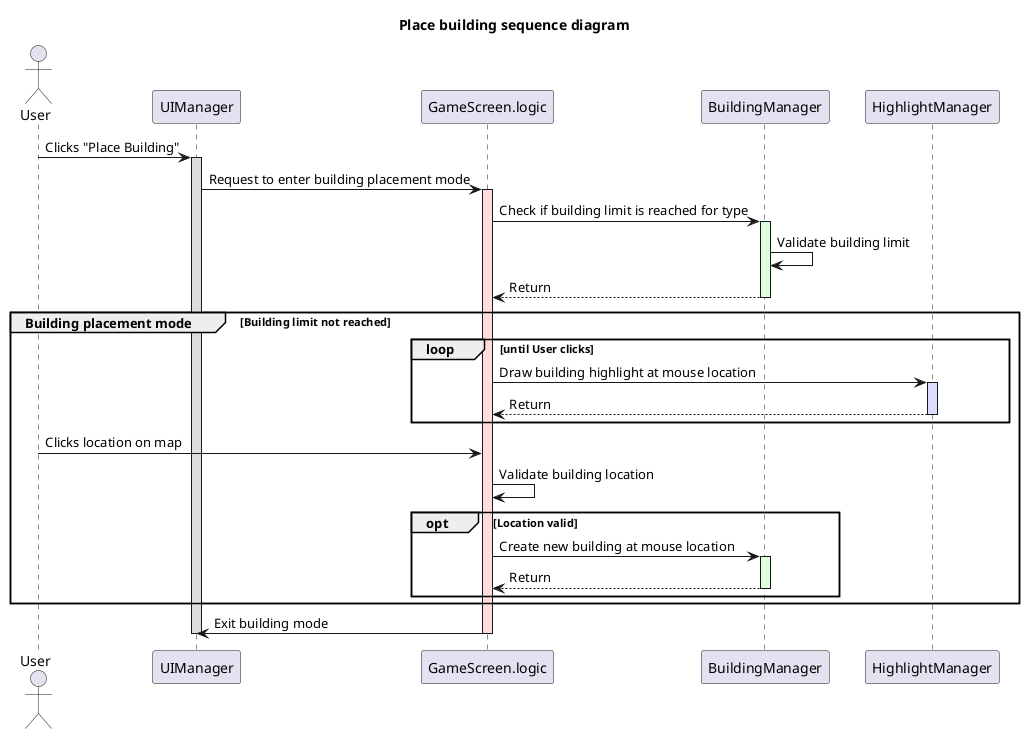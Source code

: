 @startuml
title Place building sequence diagram
actor User
participant UIManager
participant GameScreen.logic
participant BuildingManager
participant HighlightManager

User -> UIManager : Clicks "Place Building"
activate UIManager #DDDDDD
UIManager -> GameScreen.logic : Request to enter building placement mode
activate GameScreen.logic #FFDDDD
GameScreen.logic -> BuildingManager : Check if building limit is reached for type
activate BuildingManager #DDFFDD
BuildingManager -> BuildingManager : Validate building limit
BuildingManager --> GameScreen.logic : Return
deactivate BuildingManager
group Building placement mode [Building limit not reached]
  loop until User clicks
    GameScreen.logic -> HighlightManager : Draw building highlight at mouse location
    activate HighlightManager #DDDDFF
    HighlightManager --> GameScreen.logic : Return
    deactivate HighlightManager
  end
  User -> GameScreen.logic : Clicks location on map
  GameScreen.logic -> GameScreen.logic : Validate building location
  opt Location valid
    GameScreen.logic -> BuildingManager : Create new building at mouse location
    activate BuildingManager #DDFFDD
    BuildingManager --> GameScreen.logic : Return
    deactivate BuildingManager
  end
end

GameScreen.logic -> UIManager : Exit building mode
deactivate GameScreen.logic
deactivate UIManager


@enduml

